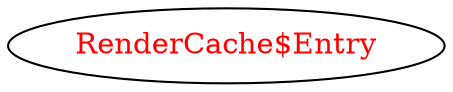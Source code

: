 digraph dependencyGraph {
 concentrate=true;
 ranksep="2.0";
 rankdir="LR"; 
 splines="ortho";
"RenderCache$Entry" [fontcolor="red"];
}
